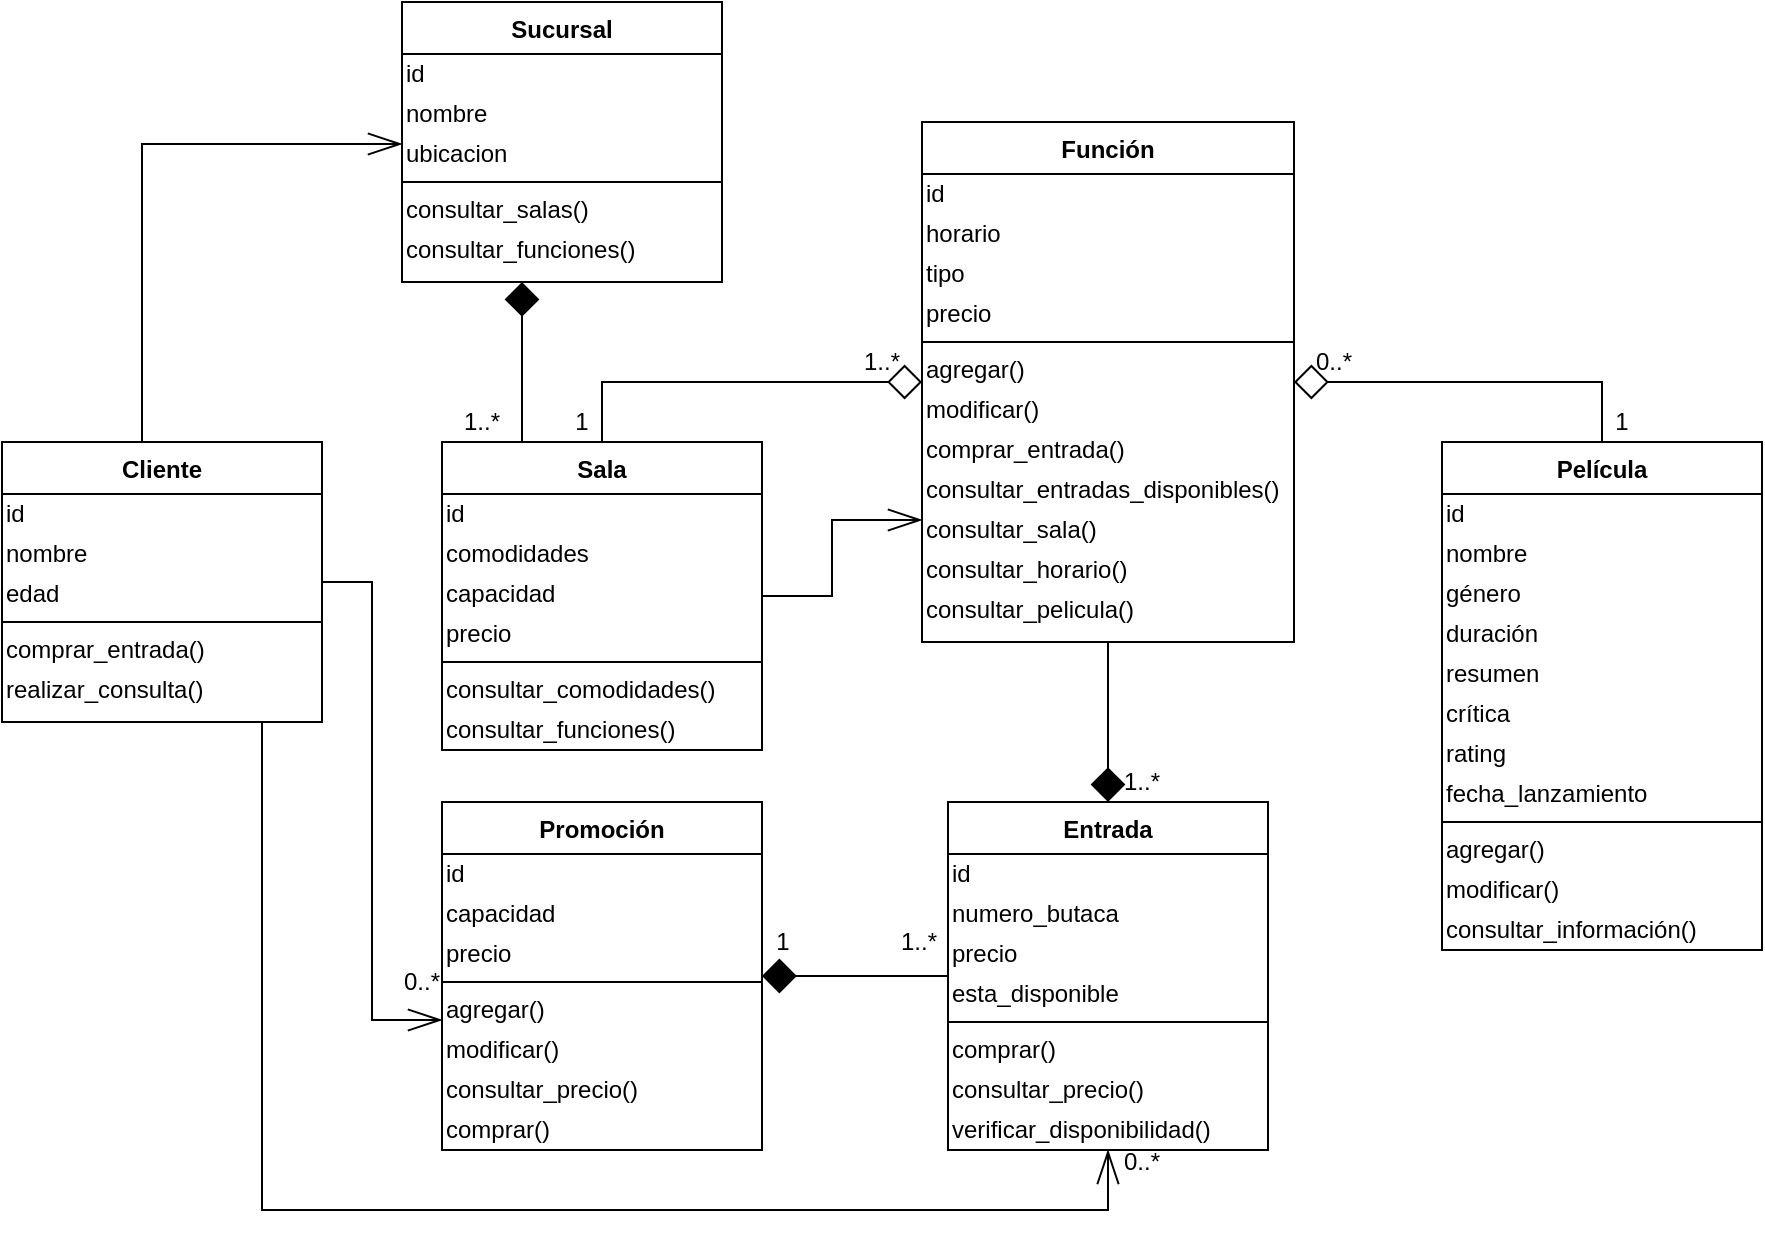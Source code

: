 <mxfile version="14.4.5" type="device"><diagram id="C5RBs43oDa-KdzZeNtuy" name="Page-1"><mxGraphModel dx="2249" dy="706" grid="1" gridSize="10" guides="1" tooltips="1" connect="1" arrows="1" fold="1" page="1" pageScale="1" pageWidth="827" pageHeight="1169" math="0" shadow="0"><root><mxCell id="WIyWlLk6GJQsqaUBKTNV-0"/><mxCell id="WIyWlLk6GJQsqaUBKTNV-1" parent="WIyWlLk6GJQsqaUBKTNV-0"/><mxCell id="K_3L6jO8DbhJh5X0KpqS-86" style="edgeStyle=orthogonalEdgeStyle;rounded=0;orthogonalLoop=1;jettySize=auto;html=1;entryX=0;entryY=0.25;entryDx=0;entryDy=0;startArrow=none;startFill=0;startSize=15;endArrow=openThin;endFill=0;endSize=15;" edge="1" parent="WIyWlLk6GJQsqaUBKTNV-1" source="dUcInA0TbeXreLwOHOVx-12" target="K_3L6jO8DbhJh5X0KpqS-37"><mxGeometry relative="1" as="geometry"/></mxCell><mxCell id="dUcInA0TbeXreLwOHOVx-12" value="Sala" style="swimlane;fontStyle=1;align=center;verticalAlign=top;childLayout=stackLayout;horizontal=1;startSize=26;horizontalStack=0;resizeParent=1;resizeLast=0;collapsible=1;marginBottom=0;rounded=0;shadow=0;strokeWidth=1;" parent="WIyWlLk6GJQsqaUBKTNV-1" vertex="1"><mxGeometry x="194" y="430" width="160" height="154" as="geometry"><mxRectangle x="230" y="140" width="160" height="26" as="alternateBounds"/></mxGeometry></mxCell><mxCell id="dUcInA0TbeXreLwOHOVx-25" value="id&lt;br&gt;" style="text;html=1;strokeColor=none;fillColor=none;align=left;verticalAlign=middle;whiteSpace=wrap;rounded=0;" parent="dUcInA0TbeXreLwOHOVx-12" vertex="1"><mxGeometry y="26" width="160" height="20" as="geometry"/></mxCell><mxCell id="K_3L6jO8DbhJh5X0KpqS-6" value="comodidades" style="text;html=1;strokeColor=none;fillColor=none;align=left;verticalAlign=middle;whiteSpace=wrap;rounded=0;" vertex="1" parent="dUcInA0TbeXreLwOHOVx-12"><mxGeometry y="46" width="160" height="20" as="geometry"/></mxCell><mxCell id="K_3L6jO8DbhJh5X0KpqS-7" value="capacidad" style="text;html=1;strokeColor=none;fillColor=none;align=left;verticalAlign=middle;whiteSpace=wrap;rounded=0;" vertex="1" parent="dUcInA0TbeXreLwOHOVx-12"><mxGeometry y="66" width="160" height="20" as="geometry"/></mxCell><mxCell id="K_3L6jO8DbhJh5X0KpqS-8" value="precio" style="text;html=1;strokeColor=none;fillColor=none;align=left;verticalAlign=middle;whiteSpace=wrap;rounded=0;" vertex="1" parent="dUcInA0TbeXreLwOHOVx-12"><mxGeometry y="86" width="160" height="20" as="geometry"/></mxCell><mxCell id="dUcInA0TbeXreLwOHOVx-13" value="" style="line;html=1;strokeWidth=1;align=left;verticalAlign=middle;spacingTop=-1;spacingLeft=3;spacingRight=3;rotatable=0;labelPosition=right;points=[];portConstraint=eastwest;" parent="dUcInA0TbeXreLwOHOVx-12" vertex="1"><mxGeometry y="106" width="160" height="8" as="geometry"/></mxCell><mxCell id="K_3L6jO8DbhJh5X0KpqS-32" value="consultar_comodidades()" style="text;html=1;strokeColor=none;fillColor=none;align=left;verticalAlign=middle;whiteSpace=wrap;rounded=0;" vertex="1" parent="dUcInA0TbeXreLwOHOVx-12"><mxGeometry y="114" width="160" height="20" as="geometry"/></mxCell><mxCell id="K_3L6jO8DbhJh5X0KpqS-83" value="consultar_funciones()" style="text;html=1;strokeColor=none;fillColor=none;align=left;verticalAlign=middle;whiteSpace=wrap;rounded=0;" vertex="1" parent="dUcInA0TbeXreLwOHOVx-12"><mxGeometry y="134" width="160" height="20" as="geometry"/></mxCell><mxCell id="K_3L6jO8DbhJh5X0KpqS-59" style="edgeStyle=orthogonalEdgeStyle;rounded=0;orthogonalLoop=1;jettySize=auto;html=1;entryX=0.5;entryY=0;entryDx=0;entryDy=0;startArrow=diamond;startFill=0;endArrow=none;endFill=0;endSize=8;startSize=15;" edge="1" parent="WIyWlLk6GJQsqaUBKTNV-1" source="l1oMIdoi6GrEe7RzW4An-0" target="dUcInA0TbeXreLwOHOVx-12"><mxGeometry relative="1" as="geometry"/></mxCell><mxCell id="K_3L6jO8DbhJh5X0KpqS-61" style="edgeStyle=orthogonalEdgeStyle;rounded=0;orthogonalLoop=1;jettySize=auto;html=1;entryX=0.5;entryY=0;entryDx=0;entryDy=0;startArrow=diamond;startFill=0;startSize=15;endArrow=none;endFill=0;endSize=8;" edge="1" parent="WIyWlLk6GJQsqaUBKTNV-1" source="l1oMIdoi6GrEe7RzW4An-0" target="l1oMIdoi6GrEe7RzW4An-14"><mxGeometry relative="1" as="geometry"/></mxCell><mxCell id="K_3L6jO8DbhJh5X0KpqS-62" style="edgeStyle=orthogonalEdgeStyle;rounded=0;orthogonalLoop=1;jettySize=auto;html=1;entryX=0.5;entryY=0;entryDx=0;entryDy=0;startArrow=none;startFill=0;startSize=15;endArrow=diamond;endFill=1;endSize=15;" edge="1" parent="WIyWlLk6GJQsqaUBKTNV-1" source="l1oMIdoi6GrEe7RzW4An-0" target="l1oMIdoi6GrEe7RzW4An-8"><mxGeometry relative="1" as="geometry"/></mxCell><mxCell id="l1oMIdoi6GrEe7RzW4An-0" value="Función" style="swimlane;fontStyle=1;align=center;verticalAlign=top;childLayout=stackLayout;horizontal=1;startSize=26;horizontalStack=0;resizeParent=1;resizeLast=0;collapsible=1;marginBottom=0;rounded=0;shadow=0;strokeWidth=1;" parent="WIyWlLk6GJQsqaUBKTNV-1" vertex="1"><mxGeometry x="434" y="270" width="186" height="260" as="geometry"><mxRectangle x="230" y="140" width="160" height="26" as="alternateBounds"/></mxGeometry></mxCell><mxCell id="l1oMIdoi6GrEe7RzW4An-1" value="id" style="text;html=1;strokeColor=none;fillColor=none;align=left;verticalAlign=middle;whiteSpace=wrap;rounded=0;" parent="l1oMIdoi6GrEe7RzW4An-0" vertex="1"><mxGeometry y="26" width="186" height="20" as="geometry"/></mxCell><mxCell id="K_3L6jO8DbhJh5X0KpqS-9" value="horario" style="text;html=1;strokeColor=none;fillColor=none;align=left;verticalAlign=middle;whiteSpace=wrap;rounded=0;" vertex="1" parent="l1oMIdoi6GrEe7RzW4An-0"><mxGeometry y="46" width="186" height="20" as="geometry"/></mxCell><mxCell id="K_3L6jO8DbhJh5X0KpqS-26" value="tipo" style="text;html=1;strokeColor=none;fillColor=none;align=left;verticalAlign=middle;whiteSpace=wrap;rounded=0;" vertex="1" parent="l1oMIdoi6GrEe7RzW4An-0"><mxGeometry y="66" width="186" height="20" as="geometry"/></mxCell><mxCell id="K_3L6jO8DbhJh5X0KpqS-88" value="precio" style="text;html=1;strokeColor=none;fillColor=none;align=left;verticalAlign=middle;whiteSpace=wrap;rounded=0;" vertex="1" parent="l1oMIdoi6GrEe7RzW4An-0"><mxGeometry y="86" width="186" height="20" as="geometry"/></mxCell><mxCell id="l1oMIdoi6GrEe7RzW4An-4" value="" style="line;html=1;strokeWidth=1;align=left;verticalAlign=middle;spacingTop=-1;spacingLeft=3;spacingRight=3;rotatable=0;labelPosition=right;points=[];portConstraint=eastwest;" parent="l1oMIdoi6GrEe7RzW4An-0" vertex="1"><mxGeometry y="106" width="186" height="8" as="geometry"/></mxCell><mxCell id="K_3L6jO8DbhJh5X0KpqS-35" value="agregar()" style="text;html=1;strokeColor=none;fillColor=none;align=left;verticalAlign=middle;whiteSpace=wrap;rounded=0;" vertex="1" parent="l1oMIdoi6GrEe7RzW4An-0"><mxGeometry y="114" width="186" height="20" as="geometry"/></mxCell><mxCell id="K_3L6jO8DbhJh5X0KpqS-45" value="modificar()" style="text;html=1;strokeColor=none;fillColor=none;align=left;verticalAlign=middle;whiteSpace=wrap;rounded=0;" vertex="1" parent="l1oMIdoi6GrEe7RzW4An-0"><mxGeometry y="134" width="186" height="20" as="geometry"/></mxCell><mxCell id="K_3L6jO8DbhJh5X0KpqS-34" value="comprar_entrada()" style="text;html=1;strokeColor=none;fillColor=none;align=left;verticalAlign=middle;whiteSpace=wrap;rounded=0;" vertex="1" parent="l1oMIdoi6GrEe7RzW4An-0"><mxGeometry y="154" width="186" height="20" as="geometry"/></mxCell><mxCell id="K_3L6jO8DbhJh5X0KpqS-36" value="consultar_entradas_disponibles()" style="text;html=1;strokeColor=none;fillColor=none;align=left;verticalAlign=middle;whiteSpace=wrap;rounded=0;" vertex="1" parent="l1oMIdoi6GrEe7RzW4An-0"><mxGeometry y="174" width="186" height="20" as="geometry"/></mxCell><mxCell id="K_3L6jO8DbhJh5X0KpqS-37" value="consultar_sala()" style="text;html=1;strokeColor=none;fillColor=none;align=left;verticalAlign=middle;whiteSpace=wrap;rounded=0;" vertex="1" parent="l1oMIdoi6GrEe7RzW4An-0"><mxGeometry y="194" width="186" height="20" as="geometry"/></mxCell><mxCell id="K_3L6jO8DbhJh5X0KpqS-38" value="consultar_horario()" style="text;html=1;strokeColor=none;fillColor=none;align=left;verticalAlign=middle;whiteSpace=wrap;rounded=0;" vertex="1" parent="l1oMIdoi6GrEe7RzW4An-0"><mxGeometry y="214" width="186" height="20" as="geometry"/></mxCell><mxCell id="K_3L6jO8DbhJh5X0KpqS-39" value="consultar_pelicula()" style="text;html=1;strokeColor=none;fillColor=none;align=left;verticalAlign=middle;whiteSpace=wrap;rounded=0;" vertex="1" parent="l1oMIdoi6GrEe7RzW4An-0"><mxGeometry y="234" width="186" height="20" as="geometry"/></mxCell><mxCell id="l1oMIdoi6GrEe7RzW4An-8" value="Entrada" style="swimlane;fontStyle=1;align=center;verticalAlign=top;childLayout=stackLayout;horizontal=1;startSize=26;horizontalStack=0;resizeParent=1;resizeLast=0;collapsible=1;marginBottom=0;rounded=0;shadow=0;strokeWidth=1;" parent="WIyWlLk6GJQsqaUBKTNV-1" vertex="1"><mxGeometry x="447" y="610" width="160" height="174" as="geometry"><mxRectangle x="230" y="140" width="160" height="26" as="alternateBounds"/></mxGeometry></mxCell><mxCell id="l1oMIdoi6GrEe7RzW4An-9" value="id" style="text;html=1;strokeColor=none;fillColor=none;align=left;verticalAlign=middle;whiteSpace=wrap;rounded=0;" parent="l1oMIdoi6GrEe7RzW4An-8" vertex="1"><mxGeometry y="26" width="160" height="20" as="geometry"/></mxCell><mxCell id="K_3L6jO8DbhJh5X0KpqS-11" value="numero_butaca" style="text;html=1;strokeColor=none;fillColor=none;align=left;verticalAlign=middle;whiteSpace=wrap;rounded=0;" vertex="1" parent="l1oMIdoi6GrEe7RzW4An-8"><mxGeometry y="46" width="160" height="20" as="geometry"/></mxCell><mxCell id="K_3L6jO8DbhJh5X0KpqS-12" value="precio" style="text;html=1;strokeColor=none;fillColor=none;align=left;verticalAlign=middle;whiteSpace=wrap;rounded=0;" vertex="1" parent="l1oMIdoi6GrEe7RzW4An-8"><mxGeometry y="66" width="160" height="20" as="geometry"/></mxCell><mxCell id="K_3L6jO8DbhJh5X0KpqS-13" value="esta_disponible" style="text;html=1;strokeColor=none;fillColor=none;align=left;verticalAlign=middle;whiteSpace=wrap;rounded=0;" vertex="1" parent="l1oMIdoi6GrEe7RzW4An-8"><mxGeometry y="86" width="160" height="20" as="geometry"/></mxCell><mxCell id="l1oMIdoi6GrEe7RzW4An-10" value="" style="line;html=1;strokeWidth=1;align=left;verticalAlign=middle;spacingTop=-1;spacingLeft=3;spacingRight=3;rotatable=0;labelPosition=right;points=[];portConstraint=eastwest;" parent="l1oMIdoi6GrEe7RzW4An-8" vertex="1"><mxGeometry y="106" width="160" height="8" as="geometry"/></mxCell><mxCell id="K_3L6jO8DbhJh5X0KpqS-40" value="comprar()" style="text;html=1;strokeColor=none;fillColor=none;align=left;verticalAlign=middle;whiteSpace=wrap;rounded=0;" vertex="1" parent="l1oMIdoi6GrEe7RzW4An-8"><mxGeometry y="114" width="160" height="20" as="geometry"/></mxCell><mxCell id="K_3L6jO8DbhJh5X0KpqS-41" value="consultar_precio()" style="text;html=1;strokeColor=none;fillColor=none;align=left;verticalAlign=middle;whiteSpace=wrap;rounded=0;" vertex="1" parent="l1oMIdoi6GrEe7RzW4An-8"><mxGeometry y="134" width="160" height="20" as="geometry"/></mxCell><mxCell id="K_3L6jO8DbhJh5X0KpqS-42" value="verificar_disponibilidad()" style="text;html=1;strokeColor=none;fillColor=none;align=left;verticalAlign=middle;whiteSpace=wrap;rounded=0;" vertex="1" parent="l1oMIdoi6GrEe7RzW4An-8"><mxGeometry y="154" width="160" height="20" as="geometry"/></mxCell><mxCell id="K_3L6jO8DbhJh5X0KpqS-73" style="edgeStyle=orthogonalEdgeStyle;rounded=0;orthogonalLoop=1;jettySize=auto;html=1;entryX=0.25;entryY=0;entryDx=0;entryDy=0;startArrow=diamond;startFill=1;startSize=15;endArrow=none;endFill=0;endSize=8;" edge="1" parent="WIyWlLk6GJQsqaUBKTNV-1" source="l1oMIdoi6GrEe7RzW4An-11" target="dUcInA0TbeXreLwOHOVx-12"><mxGeometry relative="1" as="geometry"><Array as="points"><mxPoint x="234" y="360"/><mxPoint x="234" y="360"/></Array></mxGeometry></mxCell><mxCell id="l1oMIdoi6GrEe7RzW4An-11" value="Sucursal" style="swimlane;fontStyle=1;align=center;verticalAlign=top;childLayout=stackLayout;horizontal=1;startSize=26;horizontalStack=0;resizeParent=1;resizeLast=0;collapsible=1;marginBottom=0;rounded=0;shadow=0;strokeWidth=1;" parent="WIyWlLk6GJQsqaUBKTNV-1" vertex="1"><mxGeometry x="174" y="210" width="160" height="140" as="geometry"><mxRectangle x="230" y="140" width="160" height="26" as="alternateBounds"/></mxGeometry></mxCell><mxCell id="l1oMIdoi6GrEe7RzW4An-12" value="id" style="text;html=1;strokeColor=none;fillColor=none;align=left;verticalAlign=middle;whiteSpace=wrap;rounded=0;" parent="l1oMIdoi6GrEe7RzW4An-11" vertex="1"><mxGeometry y="26" width="160" height="20" as="geometry"/></mxCell><mxCell id="K_3L6jO8DbhJh5X0KpqS-16" value="nombre" style="text;html=1;strokeColor=none;fillColor=none;align=left;verticalAlign=middle;whiteSpace=wrap;rounded=0;" vertex="1" parent="l1oMIdoi6GrEe7RzW4An-11"><mxGeometry y="46" width="160" height="20" as="geometry"/></mxCell><mxCell id="K_3L6jO8DbhJh5X0KpqS-14" value="ubicacion" style="text;html=1;strokeColor=none;fillColor=none;align=left;verticalAlign=middle;whiteSpace=wrap;rounded=0;" vertex="1" parent="l1oMIdoi6GrEe7RzW4An-11"><mxGeometry y="66" width="160" height="20" as="geometry"/></mxCell><mxCell id="l1oMIdoi6GrEe7RzW4An-13" value="" style="line;html=1;strokeWidth=1;align=left;verticalAlign=middle;spacingTop=-1;spacingLeft=3;spacingRight=3;rotatable=0;labelPosition=right;points=[];portConstraint=eastwest;" parent="l1oMIdoi6GrEe7RzW4An-11" vertex="1"><mxGeometry y="86" width="160" height="8" as="geometry"/></mxCell><mxCell id="K_3L6jO8DbhJh5X0KpqS-48" value="consultar_salas()" style="text;html=1;strokeColor=none;fillColor=none;align=left;verticalAlign=middle;whiteSpace=wrap;rounded=0;" vertex="1" parent="l1oMIdoi6GrEe7RzW4An-11"><mxGeometry y="94" width="160" height="20" as="geometry"/></mxCell><mxCell id="K_3L6jO8DbhJh5X0KpqS-49" value="consultar_funciones()" style="text;html=1;strokeColor=none;fillColor=none;align=left;verticalAlign=middle;whiteSpace=wrap;rounded=0;" vertex="1" parent="l1oMIdoi6GrEe7RzW4An-11"><mxGeometry y="114" width="160" height="20" as="geometry"/></mxCell><mxCell id="l1oMIdoi6GrEe7RzW4An-14" value="Película" style="swimlane;fontStyle=1;align=center;verticalAlign=top;childLayout=stackLayout;horizontal=1;startSize=26;horizontalStack=0;resizeParent=1;resizeLast=0;collapsible=1;marginBottom=0;rounded=0;shadow=0;strokeWidth=1;" parent="WIyWlLk6GJQsqaUBKTNV-1" vertex="1"><mxGeometry x="694" y="430" width="160" height="254" as="geometry"><mxRectangle x="230" y="140" width="160" height="26" as="alternateBounds"/></mxGeometry></mxCell><mxCell id="l1oMIdoi6GrEe7RzW4An-15" value="id" style="text;html=1;strokeColor=none;fillColor=none;align=left;verticalAlign=middle;whiteSpace=wrap;rounded=0;" parent="l1oMIdoi6GrEe7RzW4An-14" vertex="1"><mxGeometry y="26" width="160" height="20" as="geometry"/></mxCell><mxCell id="K_3L6jO8DbhJh5X0KpqS-18" value="nombre" style="text;html=1;strokeColor=none;fillColor=none;align=left;verticalAlign=middle;whiteSpace=wrap;rounded=0;" vertex="1" parent="l1oMIdoi6GrEe7RzW4An-14"><mxGeometry y="46" width="160" height="20" as="geometry"/></mxCell><mxCell id="K_3L6jO8DbhJh5X0KpqS-19" value="género" style="text;html=1;strokeColor=none;fillColor=none;align=left;verticalAlign=middle;whiteSpace=wrap;rounded=0;" vertex="1" parent="l1oMIdoi6GrEe7RzW4An-14"><mxGeometry y="66" width="160" height="20" as="geometry"/></mxCell><mxCell id="K_3L6jO8DbhJh5X0KpqS-20" value="duración" style="text;html=1;strokeColor=none;fillColor=none;align=left;verticalAlign=middle;whiteSpace=wrap;rounded=0;" vertex="1" parent="l1oMIdoi6GrEe7RzW4An-14"><mxGeometry y="86" width="160" height="20" as="geometry"/></mxCell><mxCell id="K_3L6jO8DbhJh5X0KpqS-21" value="resumen" style="text;html=1;strokeColor=none;fillColor=none;align=left;verticalAlign=middle;whiteSpace=wrap;rounded=0;" vertex="1" parent="l1oMIdoi6GrEe7RzW4An-14"><mxGeometry y="106" width="160" height="20" as="geometry"/></mxCell><mxCell id="K_3L6jO8DbhJh5X0KpqS-22" value="crítica" style="text;html=1;strokeColor=none;fillColor=none;align=left;verticalAlign=middle;whiteSpace=wrap;rounded=0;" vertex="1" parent="l1oMIdoi6GrEe7RzW4An-14"><mxGeometry y="126" width="160" height="20" as="geometry"/></mxCell><mxCell id="K_3L6jO8DbhJh5X0KpqS-23" value="rating" style="text;html=1;strokeColor=none;fillColor=none;align=left;verticalAlign=middle;whiteSpace=wrap;rounded=0;" vertex="1" parent="l1oMIdoi6GrEe7RzW4An-14"><mxGeometry y="146" width="160" height="20" as="geometry"/></mxCell><mxCell id="K_3L6jO8DbhJh5X0KpqS-27" value="fecha_lanzamiento" style="text;html=1;strokeColor=none;fillColor=none;align=left;verticalAlign=middle;whiteSpace=wrap;rounded=0;" vertex="1" parent="l1oMIdoi6GrEe7RzW4An-14"><mxGeometry y="166" width="160" height="20" as="geometry"/></mxCell><mxCell id="l1oMIdoi6GrEe7RzW4An-16" value="" style="line;html=1;strokeWidth=1;align=left;verticalAlign=middle;spacingTop=-1;spacingLeft=3;spacingRight=3;rotatable=0;labelPosition=right;points=[];portConstraint=eastwest;" parent="l1oMIdoi6GrEe7RzW4An-14" vertex="1"><mxGeometry y="186" width="160" height="8" as="geometry"/></mxCell><mxCell id="K_3L6jO8DbhJh5X0KpqS-44" value="agregar()" style="text;html=1;strokeColor=none;fillColor=none;align=left;verticalAlign=middle;whiteSpace=wrap;rounded=0;" vertex="1" parent="l1oMIdoi6GrEe7RzW4An-14"><mxGeometry y="194" width="160" height="20" as="geometry"/></mxCell><mxCell id="K_3L6jO8DbhJh5X0KpqS-91" value="modificar()" style="text;html=1;strokeColor=none;fillColor=none;align=left;verticalAlign=middle;whiteSpace=wrap;rounded=0;" vertex="1" parent="l1oMIdoi6GrEe7RzW4An-14"><mxGeometry y="214" width="160" height="20" as="geometry"/></mxCell><mxCell id="K_3L6jO8DbhJh5X0KpqS-43" value="consultar_información()" style="text;html=1;strokeColor=none;fillColor=none;align=left;verticalAlign=middle;whiteSpace=wrap;rounded=0;" vertex="1" parent="l1oMIdoi6GrEe7RzW4An-14"><mxGeometry y="234" width="160" height="20" as="geometry"/></mxCell><mxCell id="K_3L6jO8DbhJh5X0KpqS-92" style="edgeStyle=orthogonalEdgeStyle;rounded=0;orthogonalLoop=1;jettySize=auto;html=1;entryX=0;entryY=0.75;entryDx=0;entryDy=0;startArrow=none;startFill=0;startSize=15;endArrow=openThin;endFill=0;endSize=15;" edge="1" parent="WIyWlLk6GJQsqaUBKTNV-1" source="K_3L6jO8DbhJh5X0KpqS-0" target="K_3L6jO8DbhJh5X0KpqS-57"><mxGeometry relative="1" as="geometry"/></mxCell><mxCell id="K_3L6jO8DbhJh5X0KpqS-93" style="edgeStyle=orthogonalEdgeStyle;rounded=0;orthogonalLoop=1;jettySize=auto;html=1;entryX=0.5;entryY=1;entryDx=0;entryDy=0;startArrow=none;startFill=0;startSize=15;endArrow=openThin;endFill=0;endSize=15;" edge="1" parent="WIyWlLk6GJQsqaUBKTNV-1" source="K_3L6jO8DbhJh5X0KpqS-0" target="K_3L6jO8DbhJh5X0KpqS-42"><mxGeometry relative="1" as="geometry"><Array as="points"><mxPoint x="104" y="814"/><mxPoint x="527" y="814"/></Array></mxGeometry></mxCell><mxCell id="K_3L6jO8DbhJh5X0KpqS-94" style="edgeStyle=orthogonalEdgeStyle;rounded=0;orthogonalLoop=1;jettySize=auto;html=1;entryX=0;entryY=0.25;entryDx=0;entryDy=0;startArrow=none;startFill=0;startSize=15;endArrow=openThin;endFill=0;endSize=15;" edge="1" parent="WIyWlLk6GJQsqaUBKTNV-1" source="K_3L6jO8DbhJh5X0KpqS-0" target="K_3L6jO8DbhJh5X0KpqS-14"><mxGeometry relative="1" as="geometry"><Array as="points"><mxPoint x="44" y="281"/></Array></mxGeometry></mxCell><mxCell id="K_3L6jO8DbhJh5X0KpqS-0" value="Cliente" style="swimlane;fontStyle=1;align=center;verticalAlign=top;childLayout=stackLayout;horizontal=1;startSize=26;horizontalStack=0;resizeParent=1;resizeLast=0;collapsible=1;marginBottom=0;rounded=0;shadow=0;strokeWidth=1;" vertex="1" parent="WIyWlLk6GJQsqaUBKTNV-1"><mxGeometry x="-26" y="430" width="160" height="140" as="geometry"><mxRectangle x="230" y="140" width="160" height="26" as="alternateBounds"/></mxGeometry></mxCell><mxCell id="K_3L6jO8DbhJh5X0KpqS-1" value="id" style="text;html=1;strokeColor=none;fillColor=none;align=left;verticalAlign=middle;whiteSpace=wrap;rounded=0;" vertex="1" parent="K_3L6jO8DbhJh5X0KpqS-0"><mxGeometry y="26" width="160" height="20" as="geometry"/></mxCell><mxCell id="K_3L6jO8DbhJh5X0KpqS-30" value="nombre" style="text;html=1;strokeColor=none;fillColor=none;align=left;verticalAlign=middle;whiteSpace=wrap;rounded=0;" vertex="1" parent="K_3L6jO8DbhJh5X0KpqS-0"><mxGeometry y="46" width="160" height="20" as="geometry"/></mxCell><mxCell id="K_3L6jO8DbhJh5X0KpqS-31" value="edad" style="text;html=1;strokeColor=none;fillColor=none;align=left;verticalAlign=middle;whiteSpace=wrap;rounded=0;" vertex="1" parent="K_3L6jO8DbhJh5X0KpqS-0"><mxGeometry y="66" width="160" height="20" as="geometry"/></mxCell><mxCell id="K_3L6jO8DbhJh5X0KpqS-2" value="" style="line;html=1;strokeWidth=1;align=left;verticalAlign=middle;spacingTop=-1;spacingLeft=3;spacingRight=3;rotatable=0;labelPosition=right;points=[];portConstraint=eastwest;" vertex="1" parent="K_3L6jO8DbhJh5X0KpqS-0"><mxGeometry y="86" width="160" height="8" as="geometry"/></mxCell><mxCell id="K_3L6jO8DbhJh5X0KpqS-46" value="comprar_entrada()" style="text;html=1;strokeColor=none;fillColor=none;align=left;verticalAlign=middle;whiteSpace=wrap;rounded=0;" vertex="1" parent="K_3L6jO8DbhJh5X0KpqS-0"><mxGeometry y="94" width="160" height="20" as="geometry"/></mxCell><mxCell id="K_3L6jO8DbhJh5X0KpqS-47" value="realizar_consulta()" style="text;html=1;strokeColor=none;fillColor=none;align=left;verticalAlign=middle;whiteSpace=wrap;rounded=0;" vertex="1" parent="K_3L6jO8DbhJh5X0KpqS-0"><mxGeometry y="114" width="160" height="20" as="geometry"/></mxCell><mxCell id="K_3L6jO8DbhJh5X0KpqS-63" style="edgeStyle=orthogonalEdgeStyle;rounded=0;orthogonalLoop=1;jettySize=auto;html=1;entryX=0;entryY=0.5;entryDx=0;entryDy=0;startArrow=diamond;startFill=1;startSize=15;endArrow=none;endFill=0;endSize=8;" edge="1" parent="WIyWlLk6GJQsqaUBKTNV-1" source="K_3L6jO8DbhJh5X0KpqS-50" target="K_3L6jO8DbhJh5X0KpqS-13"><mxGeometry relative="1" as="geometry"><Array as="points"><mxPoint x="447" y="697"/></Array></mxGeometry></mxCell><mxCell id="K_3L6jO8DbhJh5X0KpqS-50" value="Promoción" style="swimlane;fontStyle=1;align=center;verticalAlign=top;childLayout=stackLayout;horizontal=1;startSize=26;horizontalStack=0;resizeParent=1;resizeLast=0;collapsible=1;marginBottom=0;rounded=0;shadow=0;strokeWidth=1;" vertex="1" parent="WIyWlLk6GJQsqaUBKTNV-1"><mxGeometry x="194" y="610" width="160" height="174" as="geometry"><mxRectangle x="230" y="140" width="160" height="26" as="alternateBounds"/></mxGeometry></mxCell><mxCell id="K_3L6jO8DbhJh5X0KpqS-51" value="id&lt;br&gt;" style="text;html=1;strokeColor=none;fillColor=none;align=left;verticalAlign=middle;whiteSpace=wrap;rounded=0;" vertex="1" parent="K_3L6jO8DbhJh5X0KpqS-50"><mxGeometry y="26" width="160" height="20" as="geometry"/></mxCell><mxCell id="K_3L6jO8DbhJh5X0KpqS-53" value="capacidad" style="text;html=1;strokeColor=none;fillColor=none;align=left;verticalAlign=middle;whiteSpace=wrap;rounded=0;" vertex="1" parent="K_3L6jO8DbhJh5X0KpqS-50"><mxGeometry y="46" width="160" height="20" as="geometry"/></mxCell><mxCell id="K_3L6jO8DbhJh5X0KpqS-54" value="precio" style="text;html=1;strokeColor=none;fillColor=none;align=left;verticalAlign=middle;whiteSpace=wrap;rounded=0;" vertex="1" parent="K_3L6jO8DbhJh5X0KpqS-50"><mxGeometry y="66" width="160" height="20" as="geometry"/></mxCell><mxCell id="K_3L6jO8DbhJh5X0KpqS-55" value="" style="line;html=1;strokeWidth=1;align=left;verticalAlign=middle;spacingTop=-1;spacingLeft=3;spacingRight=3;rotatable=0;labelPosition=right;points=[];portConstraint=eastwest;" vertex="1" parent="K_3L6jO8DbhJh5X0KpqS-50"><mxGeometry y="86" width="160" height="8" as="geometry"/></mxCell><mxCell id="K_3L6jO8DbhJh5X0KpqS-57" value="agregar()" style="text;html=1;strokeColor=none;fillColor=none;align=left;verticalAlign=middle;whiteSpace=wrap;rounded=0;" vertex="1" parent="K_3L6jO8DbhJh5X0KpqS-50"><mxGeometry y="94" width="160" height="20" as="geometry"/></mxCell><mxCell id="K_3L6jO8DbhJh5X0KpqS-90" value="modificar()" style="text;html=1;strokeColor=none;fillColor=none;align=left;verticalAlign=middle;whiteSpace=wrap;rounded=0;" vertex="1" parent="K_3L6jO8DbhJh5X0KpqS-50"><mxGeometry y="114" width="160" height="20" as="geometry"/></mxCell><mxCell id="K_3L6jO8DbhJh5X0KpqS-56" value="consultar_precio()" style="text;html=1;strokeColor=none;fillColor=none;align=left;verticalAlign=middle;whiteSpace=wrap;rounded=0;" vertex="1" parent="K_3L6jO8DbhJh5X0KpqS-50"><mxGeometry y="134" width="160" height="20" as="geometry"/></mxCell><mxCell id="K_3L6jO8DbhJh5X0KpqS-58" value="comprar()" style="text;html=1;strokeColor=none;fillColor=none;align=left;verticalAlign=middle;whiteSpace=wrap;rounded=0;" vertex="1" parent="K_3L6jO8DbhJh5X0KpqS-50"><mxGeometry y="154" width="160" height="20" as="geometry"/></mxCell><mxCell id="K_3L6jO8DbhJh5X0KpqS-65" value="1" style="text;html=1;strokeColor=none;fillColor=none;align=center;verticalAlign=middle;whiteSpace=wrap;rounded=0;" vertex="1" parent="WIyWlLk6GJQsqaUBKTNV-1"><mxGeometry x="244" y="410" width="40" height="20" as="geometry"/></mxCell><mxCell id="K_3L6jO8DbhJh5X0KpqS-66" value="1..*" style="text;html=1;strokeColor=none;fillColor=none;align=center;verticalAlign=middle;whiteSpace=wrap;rounded=0;" vertex="1" parent="WIyWlLk6GJQsqaUBKTNV-1"><mxGeometry x="394" y="380" width="40" height="20" as="geometry"/></mxCell><mxCell id="K_3L6jO8DbhJh5X0KpqS-67" value="1" style="text;html=1;strokeColor=none;fillColor=none;align=center;verticalAlign=middle;whiteSpace=wrap;rounded=0;" vertex="1" parent="WIyWlLk6GJQsqaUBKTNV-1"><mxGeometry x="764" y="410" width="40" height="20" as="geometry"/></mxCell><mxCell id="K_3L6jO8DbhJh5X0KpqS-68" value="0..*" style="text;html=1;strokeColor=none;fillColor=none;align=center;verticalAlign=middle;whiteSpace=wrap;rounded=0;" vertex="1" parent="WIyWlLk6GJQsqaUBKTNV-1"><mxGeometry x="620" y="380" width="40" height="20" as="geometry"/></mxCell><mxCell id="K_3L6jO8DbhJh5X0KpqS-69" value="1..*" style="text;html=1;strokeColor=none;fillColor=none;align=center;verticalAlign=middle;whiteSpace=wrap;rounded=0;" vertex="1" parent="WIyWlLk6GJQsqaUBKTNV-1"><mxGeometry x="524" y="590" width="40" height="20" as="geometry"/></mxCell><mxCell id="K_3L6jO8DbhJh5X0KpqS-70" value="1..*" style="text;html=1;align=center;verticalAlign=middle;resizable=0;points=[];autosize=1;" vertex="1" parent="WIyWlLk6GJQsqaUBKTNV-1"><mxGeometry x="417" y="670" width="30" height="20" as="geometry"/></mxCell><mxCell id="K_3L6jO8DbhJh5X0KpqS-71" value="1" style="text;html=1;align=center;verticalAlign=middle;resizable=0;points=[];autosize=1;" vertex="1" parent="WIyWlLk6GJQsqaUBKTNV-1"><mxGeometry x="354" y="670" width="20" height="20" as="geometry"/></mxCell><mxCell id="K_3L6jO8DbhJh5X0KpqS-75" value="1..*" style="text;html=1;strokeColor=none;fillColor=none;align=center;verticalAlign=middle;whiteSpace=wrap;rounded=0;" vertex="1" parent="WIyWlLk6GJQsqaUBKTNV-1"><mxGeometry x="194" y="410" width="40" height="20" as="geometry"/></mxCell><mxCell id="K_3L6jO8DbhJh5X0KpqS-81" value="0..*" style="text;html=1;strokeColor=none;fillColor=none;align=center;verticalAlign=middle;whiteSpace=wrap;rounded=0;" vertex="1" parent="WIyWlLk6GJQsqaUBKTNV-1"><mxGeometry x="524" y="780" width="40" height="20" as="geometry"/></mxCell><mxCell id="K_3L6jO8DbhJh5X0KpqS-82" value="0..*" style="text;html=1;strokeColor=none;fillColor=none;align=center;verticalAlign=middle;whiteSpace=wrap;rounded=0;" vertex="1" parent="WIyWlLk6GJQsqaUBKTNV-1"><mxGeometry x="164" y="690" width="40" height="20" as="geometry"/></mxCell></root></mxGraphModel></diagram></mxfile>